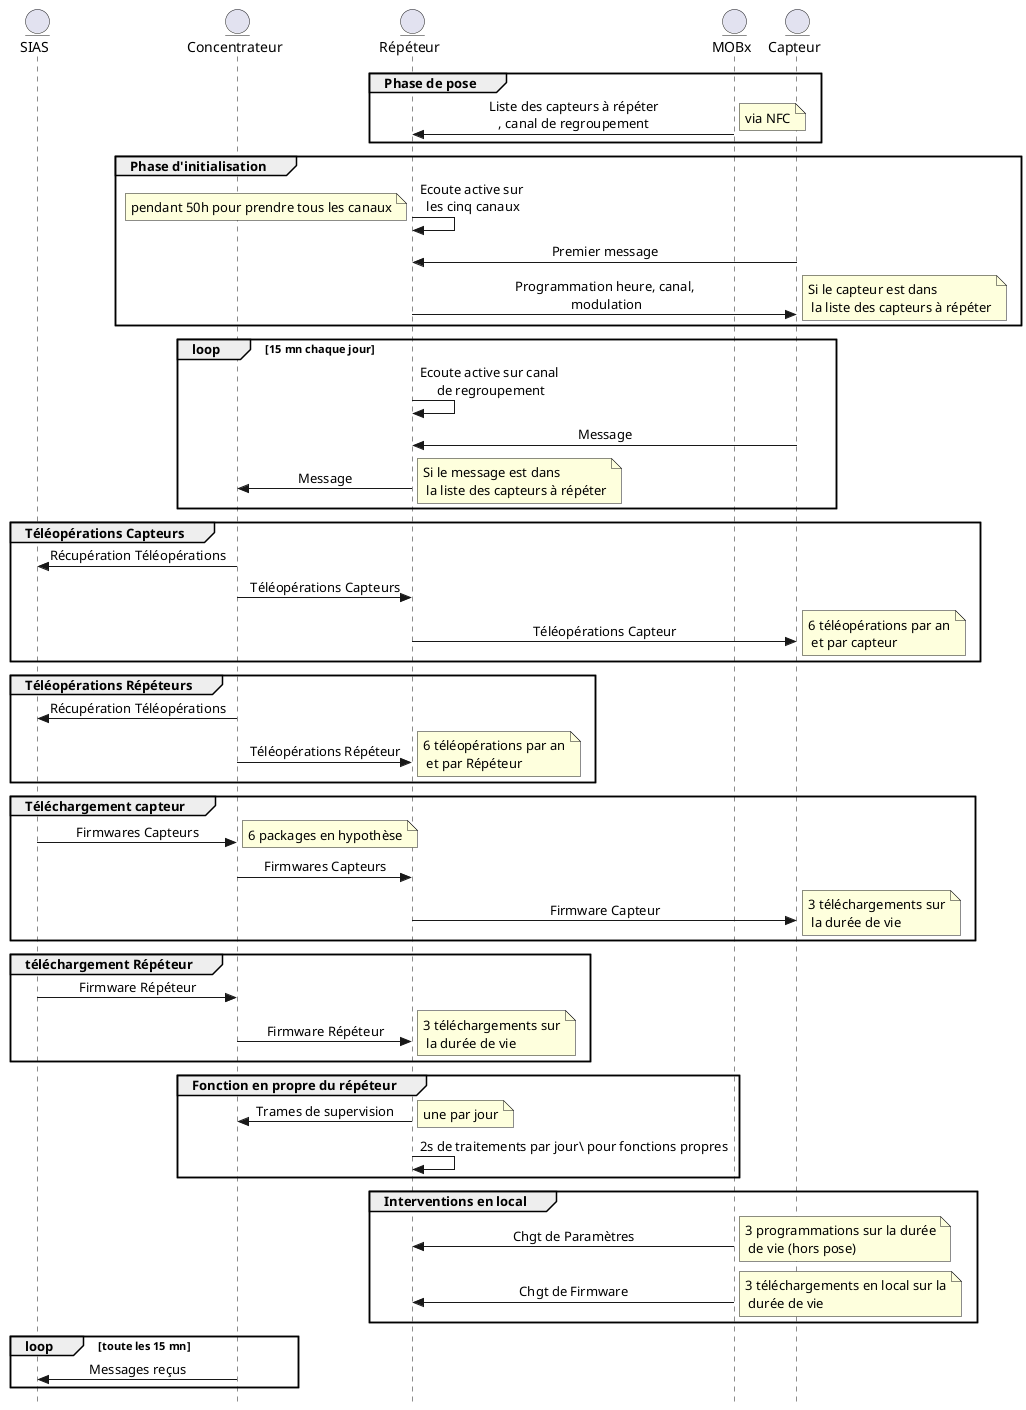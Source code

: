 @startuml Répéteur 169Mhz
    skinparam style strictuml
    skinparam SequenceMessageAlignment center
    entity SIAS
    entity Concentrateur
    entity Répéteur
    entity MOBx
    entity Capteur

    group Phase de pose
        MOBx -> Répéteur : Liste des capteurs à répéter\n, canal de regroupement
        note right : via NFC
    end

    group Phase d'initialisation
        Répéteur -> Répéteur : Ecoute active sur\n les cinq canaux
        note left : pendant 50h pour prendre tous les canaux
        Capteur -> Répéteur : Premier message
        Répéteur -> Capteur : Programmation heure, canal,\n modulation
        note right : Si le capteur est dans\n la liste des capteurs à répéter    
    end

    loop 15 mn chaque jour
        Répéteur -> Répéteur : Ecoute active sur canal\n de regroupement
        Capteur -> Répéteur : Message
        Répéteur -> Concentrateur : Message
        note right : Si le message est dans\n la liste des capteurs à répéter
    end

    group Téléopérations Capteurs
        Concentrateur -> SIAS : Récupération Téléopérations
        Concentrateur -> Répéteur : Téléopérations Capteurs
        Répéteur -> Capteur : Téléopérations Capteur
        note right : 6 téléopérations par an\n et par capteur
    end

    group Téléopérations Répéteurs
        Concentrateur -> SIAS : Récupération Téléopérations
        Concentrateur -> Répéteur : Téléopérations Répéteur
        note right : 6 téléopérations par an\n et par Répéteur
    end

    group Téléchargement capteur
        SIAS -> Concentrateur : Firmwares Capteurs
        note right : 6 packages en hypothèse
        Concentrateur -> Répéteur : Firmwares Capteurs
        Répéteur -> Capteur : Firmware Capteur
        note right : 3 téléchargements sur\n la durée de vie
    end

    group téléchargement Répéteur
        SIAS -> Concentrateur : Firmware Répéteur
        Concentrateur -> Répéteur : Firmware Répéteur
        note right : 3 téléchargements sur\n la durée de vie
    end

    group Fonction en propre du répéteur
        Répéteur -> Concentrateur : Trames de supervision
        note right : une par jour
        Répéteur -> Répéteur : 2s de traitements par jour\ pour fonctions propres
    end

    group Interventions en local
        MOBx -> Répéteur : Chgt de Paramètres
        note right : 3 programmations sur la durée\n de vie (hors pose)
        MOBx -> Répéteur : Chgt de Firmware
        note right : 3 téléchargements en local sur la\n durée de vie
    end

    loop toute les 15 mn
        Concentrateur -> SIAS : Messages reçus
    end